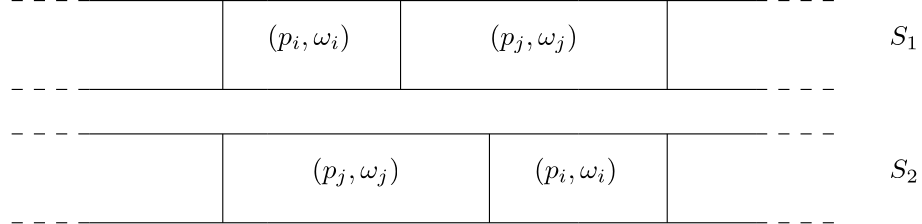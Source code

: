 <?xml version="1.0"?>
<!DOCTYPE ipe SYSTEM "ipe.dtd">
<ipe version="70212" creator="Ipe 7.2.13">
<info created="D:20211218210238" modified="D:20211218210800"/>
<ipestyle name="basic">
<symbol name="arrow/arc(spx)">
<path stroke="sym-stroke" fill="sym-stroke" pen="sym-pen">
0 0 m
-1 0.333 l
-1 -0.333 l
h
</path>
</symbol>
<symbol name="arrow/farc(spx)">
<path stroke="sym-stroke" fill="white" pen="sym-pen">
0 0 m
-1 0.333 l
-1 -0.333 l
h
</path>
</symbol>
<symbol name="arrow/ptarc(spx)">
<path stroke="sym-stroke" fill="sym-stroke" pen="sym-pen">
0 0 m
-1 0.333 l
-0.8 0 l
-1 -0.333 l
h
</path>
</symbol>
<symbol name="arrow/fptarc(spx)">
<path stroke="sym-stroke" fill="white" pen="sym-pen">
0 0 m
-1 0.333 l
-0.8 0 l
-1 -0.333 l
h
</path>
</symbol>
<symbol name="mark/circle(sx)" transformations="translations">
<path fill="sym-stroke">
0.6 0 0 0.6 0 0 e
0.4 0 0 0.4 0 0 e
</path>
</symbol>
<symbol name="mark/disk(sx)" transformations="translations">
<path fill="sym-stroke">
0.6 0 0 0.6 0 0 e
</path>
</symbol>
<symbol name="mark/fdisk(sfx)" transformations="translations">
<group>
<path fill="sym-fill">
0.5 0 0 0.5 0 0 e
</path>
<path fill="sym-stroke" fillrule="eofill">
0.6 0 0 0.6 0 0 e
0.4 0 0 0.4 0 0 e
</path>
</group>
</symbol>
<symbol name="mark/box(sx)" transformations="translations">
<path fill="sym-stroke" fillrule="eofill">
-0.6 -0.6 m
0.6 -0.6 l
0.6 0.6 l
-0.6 0.6 l
h
-0.4 -0.4 m
0.4 -0.4 l
0.4 0.4 l
-0.4 0.4 l
h
</path>
</symbol>
<symbol name="mark/square(sx)" transformations="translations">
<path fill="sym-stroke">
-0.6 -0.6 m
0.6 -0.6 l
0.6 0.6 l
-0.6 0.6 l
h
</path>
</symbol>
<symbol name="mark/fsquare(sfx)" transformations="translations">
<group>
<path fill="sym-fill">
-0.5 -0.5 m
0.5 -0.5 l
0.5 0.5 l
-0.5 0.5 l
h
</path>
<path fill="sym-stroke" fillrule="eofill">
-0.6 -0.6 m
0.6 -0.6 l
0.6 0.6 l
-0.6 0.6 l
h
-0.4 -0.4 m
0.4 -0.4 l
0.4 0.4 l
-0.4 0.4 l
h
</path>
</group>
</symbol>
<symbol name="mark/cross(sx)" transformations="translations">
<group>
<path fill="sym-stroke">
-0.43 -0.57 m
0.57 0.43 l
0.43 0.57 l
-0.57 -0.43 l
h
</path>
<path fill="sym-stroke">
-0.43 0.57 m
0.57 -0.43 l
0.43 -0.57 l
-0.57 0.43 l
h
</path>
</group>
</symbol>
<symbol name="arrow/fnormal(spx)">
<path stroke="sym-stroke" fill="white" pen="sym-pen">
0 0 m
-1 0.333 l
-1 -0.333 l
h
</path>
</symbol>
<symbol name="arrow/pointed(spx)">
<path stroke="sym-stroke" fill="sym-stroke" pen="sym-pen">
0 0 m
-1 0.333 l
-0.8 0 l
-1 -0.333 l
h
</path>
</symbol>
<symbol name="arrow/fpointed(spx)">
<path stroke="sym-stroke" fill="white" pen="sym-pen">
0 0 m
-1 0.333 l
-0.8 0 l
-1 -0.333 l
h
</path>
</symbol>
<symbol name="arrow/linear(spx)">
<path stroke="sym-stroke" pen="sym-pen">
-1 0.333 m
0 0 l
-1 -0.333 l
</path>
</symbol>
<symbol name="arrow/fdouble(spx)">
<path stroke="sym-stroke" fill="white" pen="sym-pen">
0 0 m
-1 0.333 l
-1 -0.333 l
h
-1 0 m
-2 0.333 l
-2 -0.333 l
h
</path>
</symbol>
<symbol name="arrow/double(spx)">
<path stroke="sym-stroke" fill="sym-stroke" pen="sym-pen">
0 0 m
-1 0.333 l
-1 -0.333 l
h
-1 0 m
-2 0.333 l
-2 -0.333 l
h
</path>
</symbol>
<pen name="heavier" value="0.8"/>
<pen name="fat" value="1.2"/>
<pen name="ultrafat" value="2"/>
<symbolsize name="large" value="5"/>
<symbolsize name="small" value="2"/>
<symbolsize name="tiny" value="1.1"/>
<arrowsize name="large" value="10"/>
<arrowsize name="small" value="5"/>
<arrowsize name="tiny" value="3"/>
<color name="red" value="1 0 0"/>
<color name="green" value="0 1 0"/>
<color name="blue" value="0 0 1"/>
<color name="yellow" value="1 1 0"/>
<color name="orange" value="1 0.647 0"/>
<color name="gold" value="1 0.843 0"/>
<color name="purple" value="0.627 0.125 0.941"/>
<color name="gray" value="0.745"/>
<color name="brown" value="0.647 0.165 0.165"/>
<color name="navy" value="0 0 0.502"/>
<color name="pink" value="1 0.753 0.796"/>
<color name="seagreen" value="0.18 0.545 0.341"/>
<color name="turquoise" value="0.251 0.878 0.816"/>
<color name="violet" value="0.933 0.51 0.933"/>
<color name="darkblue" value="0 0 0.545"/>
<color name="darkcyan" value="0 0.545 0.545"/>
<color name="darkgray" value="0.663"/>
<color name="darkgreen" value="0 0.392 0"/>
<color name="darkmagenta" value="0.545 0 0.545"/>
<color name="darkorange" value="1 0.549 0"/>
<color name="darkred" value="0.545 0 0"/>
<color name="lightblue" value="0.678 0.847 0.902"/>
<color name="lightcyan" value="0.878 1 1"/>
<color name="lightgray" value="0.827"/>
<color name="lightgreen" value="0.565 0.933 0.565"/>
<color name="lightyellow" value="1 1 0.878"/>
<dashstyle name="dashed" value="[4] 0"/>
<dashstyle name="dotted" value="[1 3] 0"/>
<dashstyle name="dash dotted" value="[4 2 1 2] 0"/>
<dashstyle name="dash dot dotted" value="[4 2 1 2 1 2] 0"/>
<textsize name="large" value="\large"/>
<textsize name="Large" value="\Large"/>
<textsize name="LARGE" value="\LARGE"/>
<textsize name="huge" value="\huge"/>
<textsize name="Huge" value="\Huge"/>
<textsize name="small" value="\small"/>
<textsize name="footnote" value="\footnotesize"/>
<textsize name="tiny" value="\tiny"/>
<textstyle name="center" begin="\begin{center}" end="\end{center}"/>
<textstyle name="itemize" begin="\begin{itemize}" end="\end{itemize}"/>
<textstyle name="item" begin="\begin{itemize}\item{}" end="\end{itemize}"/>
<gridsize name="4 pts" value="4"/>
<gridsize name="8 pts (~3 mm)" value="8"/>
<gridsize name="16 pts (~6 mm)" value="16"/>
<gridsize name="32 pts (~12 mm)" value="32"/>
<gridsize name="10 pts (~3.5 mm)" value="10"/>
<gridsize name="20 pts (~7 mm)" value="20"/>
<gridsize name="14 pts (~5 mm)" value="14"/>
<gridsize name="28 pts (~10 mm)" value="28"/>
<gridsize name="56 pts (~20 mm)" value="56"/>
<anglesize name="90 deg" value="90"/>
<anglesize name="60 deg" value="60"/>
<anglesize name="45 deg" value="45"/>
<anglesize name="30 deg" value="30"/>
<anglesize name="22.5 deg" value="22.5"/>
<opacity name="10%" value="0.1"/>
<opacity name="30%" value="0.3"/>
<opacity name="50%" value="0.5"/>
<opacity name="75%" value="0.75"/>
<tiling name="falling" angle="-60" step="4" width="1"/>
<tiling name="rising" angle="30" step="4" width="1"/>
</ipestyle>
<page>
<layer name="alpha"/>
<view layers="alpha" active="alpha"/>
<path layer="alpha" matrix="1 0 0 1 0 -16" stroke="black">
128 768 m
192 768 l
192 768 l
</path>
<path stroke="black">
128 720 m
192 720 l
</path>
<path stroke="black">
192 720 m
304 720 l
</path>
<path matrix="1 0 0 1 0 -16" stroke="black">
192 768 m
304 768 l
</path>
<path stroke="black">
368 720 m
304 720 l
</path>
<path matrix="1 0 0 1 0 -16" stroke="black">
304 768 m
368 768 l
</path>
<text matrix="1 0 0 1 -16 0" transformations="translations" pos="208 736" stroke="black" type="label" width="30.024" height="7.473" depth="2.49" valign="baseline" style="math">(p_i, \omega_i)</text>
<text transformations="translations" pos="272 736" stroke="black" type="label" width="31.786" height="7.472" depth="2.85" valign="baseline" style="math">(p_j, \omega_j)</text>
<path matrix="1 0 0 1 0 -16" stroke="black" dash="dashed">
128 768 m
96 768 l
</path>
<path stroke="black" dash="dashed">
128 720 m
96 720 l
</path>
<path matrix="1 0 0 1 0 -16" stroke="black" dash="dashed">
368 768 m
400 768 l
</path>
<path stroke="black" dash="dashed">
368 720 m
400 720 l
</path>
<path matrix="1 0 0 1 0 -64" stroke="black">
128 768 m
192 768 l
192 768 l
</path>
<path matrix="1 0 0 1 0 -48" stroke="black">
128 720 m
192 720 l
</path>
<path matrix="1 0 0 1 0 -48" stroke="black">
192 720 m
304 720 l
</path>
<path matrix="1 0 0 1 0 -64" stroke="black">
192 768 m
304 768 l
</path>
<path matrix="1 0 0 1 0 -48" stroke="black">
368 720 m
304 720 l
</path>
<path matrix="1 0 0 1 0 -64" stroke="black">
304 768 m
368 768 l
</path>
<path matrix="1 0 0 1 0 -64" stroke="black" dash="dashed">
128 768 m
96 768 l
</path>
<path matrix="1 0 0 1 0 -48" stroke="black" dash="dashed">
128 720 m
96 720 l
</path>
<path matrix="1 0 0 1 0 -64" stroke="black" dash="dashed">
368 768 m
400 768 l
</path>
<path matrix="1 0 0 1 0 -48" stroke="black" dash="dashed">
368 720 m
400 720 l
</path>
<text matrix="1 0 0 1 0 16" transformations="translations" pos="208 672" stroke="black" type="label" width="31.786" height="7.472" depth="2.85" valign="baseline" style="math">(p_j, \omega_j)</text>
<text matrix="1 0 0 1 32 16" transformations="translations" pos="256 672" stroke="black" type="label" width="30.024" height="7.473" depth="2.49" valign="baseline" style="math">(p_i, \omega_i)</text>
<path stroke="black">
176 752 m
176 720 l
</path>
<path matrix="1 0 0 1 0 16" stroke="black">
176 688 m
176 656 l
</path>
<path stroke="black">
240 752 m
240 720 l
</path>
<path matrix="1 0 0 1 0 16" stroke="black">
272 688 m
272 656 l
</path>
<path matrix="1 0 0 1 0 16" stroke="black">
336 656 m
336 688 l
</path>
<path stroke="black">
336 720 m
336 720 l
336 752 l
</path>
<text transformations="translations" pos="416 736" stroke="black" type="label" width="10.578" height="6.812" depth="1.49" valign="baseline" style="math">S_1</text>
<text transformations="translations" pos="416 688" stroke="black" type="label" width="10.578" height="6.812" depth="1.49" valign="baseline" style="math">S_2</text>
</page>
</ipe>
